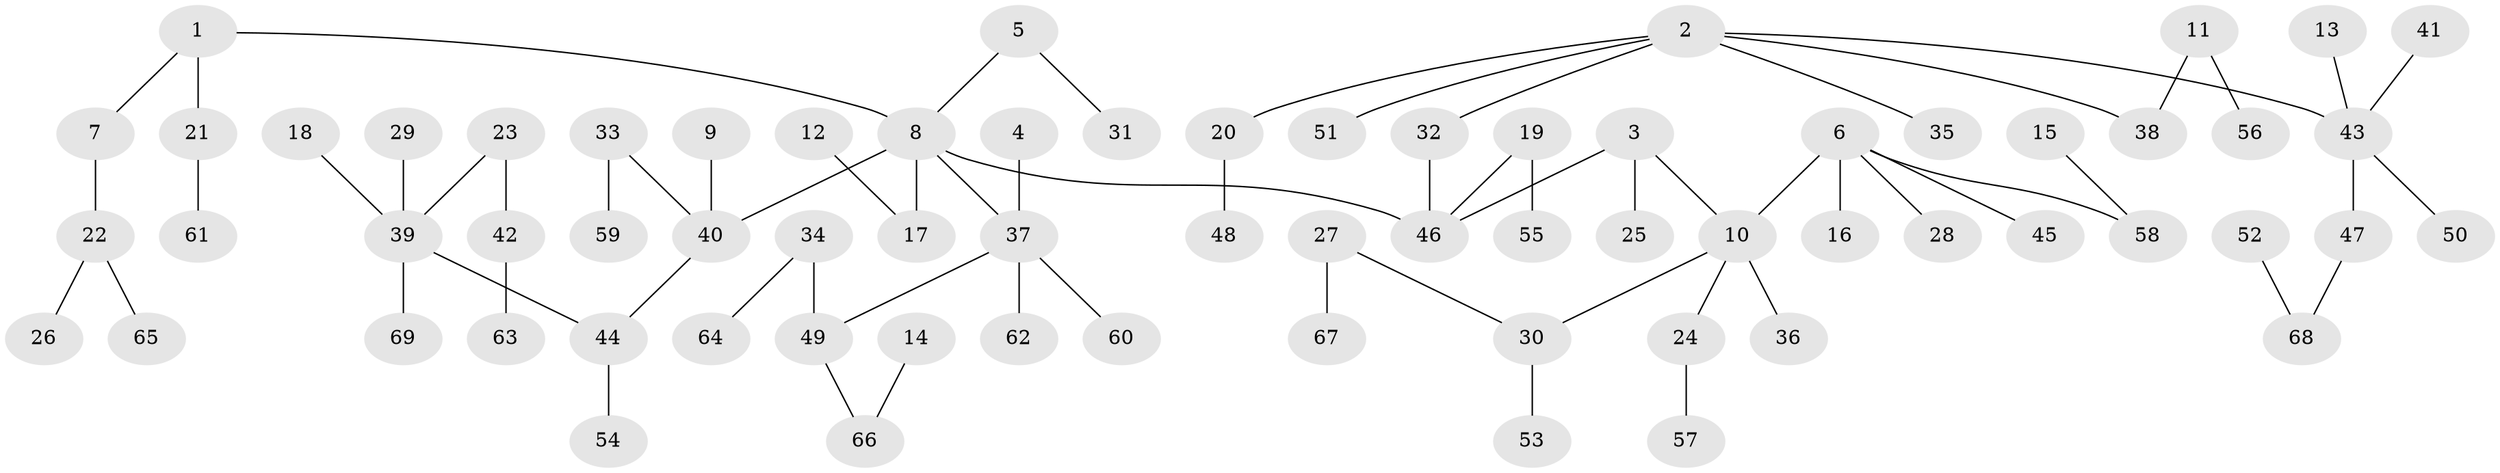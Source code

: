 // original degree distribution, {3: 0.15328467153284672, 5: 0.021897810218978103, 6: 0.021897810218978103, 7: 0.014598540145985401, 4: 0.0364963503649635, 2: 0.2846715328467153, 1: 0.46715328467153283}
// Generated by graph-tools (version 1.1) at 2025/50/03/09/25 03:50:20]
// undirected, 69 vertices, 68 edges
graph export_dot {
graph [start="1"]
  node [color=gray90,style=filled];
  1;
  2;
  3;
  4;
  5;
  6;
  7;
  8;
  9;
  10;
  11;
  12;
  13;
  14;
  15;
  16;
  17;
  18;
  19;
  20;
  21;
  22;
  23;
  24;
  25;
  26;
  27;
  28;
  29;
  30;
  31;
  32;
  33;
  34;
  35;
  36;
  37;
  38;
  39;
  40;
  41;
  42;
  43;
  44;
  45;
  46;
  47;
  48;
  49;
  50;
  51;
  52;
  53;
  54;
  55;
  56;
  57;
  58;
  59;
  60;
  61;
  62;
  63;
  64;
  65;
  66;
  67;
  68;
  69;
  1 -- 7 [weight=1.0];
  1 -- 8 [weight=1.0];
  1 -- 21 [weight=1.0];
  2 -- 20 [weight=1.0];
  2 -- 32 [weight=1.0];
  2 -- 35 [weight=1.0];
  2 -- 38 [weight=1.0];
  2 -- 43 [weight=1.0];
  2 -- 51 [weight=1.0];
  3 -- 10 [weight=1.0];
  3 -- 25 [weight=1.0];
  3 -- 46 [weight=1.0];
  4 -- 37 [weight=1.0];
  5 -- 8 [weight=1.0];
  5 -- 31 [weight=1.0];
  6 -- 10 [weight=1.0];
  6 -- 16 [weight=1.0];
  6 -- 28 [weight=1.0];
  6 -- 45 [weight=1.0];
  6 -- 58 [weight=1.0];
  7 -- 22 [weight=1.0];
  8 -- 17 [weight=1.0];
  8 -- 37 [weight=1.0];
  8 -- 40 [weight=1.0];
  8 -- 46 [weight=1.0];
  9 -- 40 [weight=1.0];
  10 -- 24 [weight=1.0];
  10 -- 30 [weight=1.0];
  10 -- 36 [weight=1.0];
  11 -- 38 [weight=1.0];
  11 -- 56 [weight=1.0];
  12 -- 17 [weight=1.0];
  13 -- 43 [weight=1.0];
  14 -- 66 [weight=1.0];
  15 -- 58 [weight=1.0];
  18 -- 39 [weight=1.0];
  19 -- 46 [weight=1.0];
  19 -- 55 [weight=1.0];
  20 -- 48 [weight=1.0];
  21 -- 61 [weight=1.0];
  22 -- 26 [weight=1.0];
  22 -- 65 [weight=1.0];
  23 -- 39 [weight=1.0];
  23 -- 42 [weight=1.0];
  24 -- 57 [weight=1.0];
  27 -- 30 [weight=1.0];
  27 -- 67 [weight=1.0];
  29 -- 39 [weight=1.0];
  30 -- 53 [weight=1.0];
  32 -- 46 [weight=1.0];
  33 -- 40 [weight=1.0];
  33 -- 59 [weight=1.0];
  34 -- 49 [weight=1.0];
  34 -- 64 [weight=1.0];
  37 -- 49 [weight=1.0];
  37 -- 60 [weight=1.0];
  37 -- 62 [weight=1.0];
  39 -- 44 [weight=1.0];
  39 -- 69 [weight=1.0];
  40 -- 44 [weight=1.0];
  41 -- 43 [weight=1.0];
  42 -- 63 [weight=1.0];
  43 -- 47 [weight=1.0];
  43 -- 50 [weight=1.0];
  44 -- 54 [weight=1.0];
  47 -- 68 [weight=1.0];
  49 -- 66 [weight=1.0];
  52 -- 68 [weight=1.0];
}
